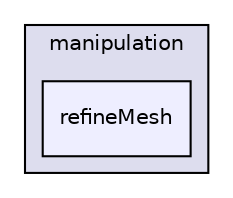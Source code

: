 digraph "applications/utilities/mesh/manipulation/refineMesh" {
  bgcolor=transparent;
  compound=true
  node [ fontsize="10", fontname="Helvetica"];
  edge [ labelfontsize="10", labelfontname="Helvetica"];
  subgraph clusterdir_15449a1ef4a09517cc5e2efa6b11565e {
    graph [ bgcolor="#ddddee", pencolor="black", label="manipulation" fontname="Helvetica", fontsize="10", URL="dir_15449a1ef4a09517cc5e2efa6b11565e.html"]
  dir_14fb4edefd15fd7f3c4a7f3cb8d71afa [shape=box, label="refineMesh", style="filled", fillcolor="#eeeeff", pencolor="black", URL="dir_14fb4edefd15fd7f3c4a7f3cb8d71afa.html"];
  }
}
